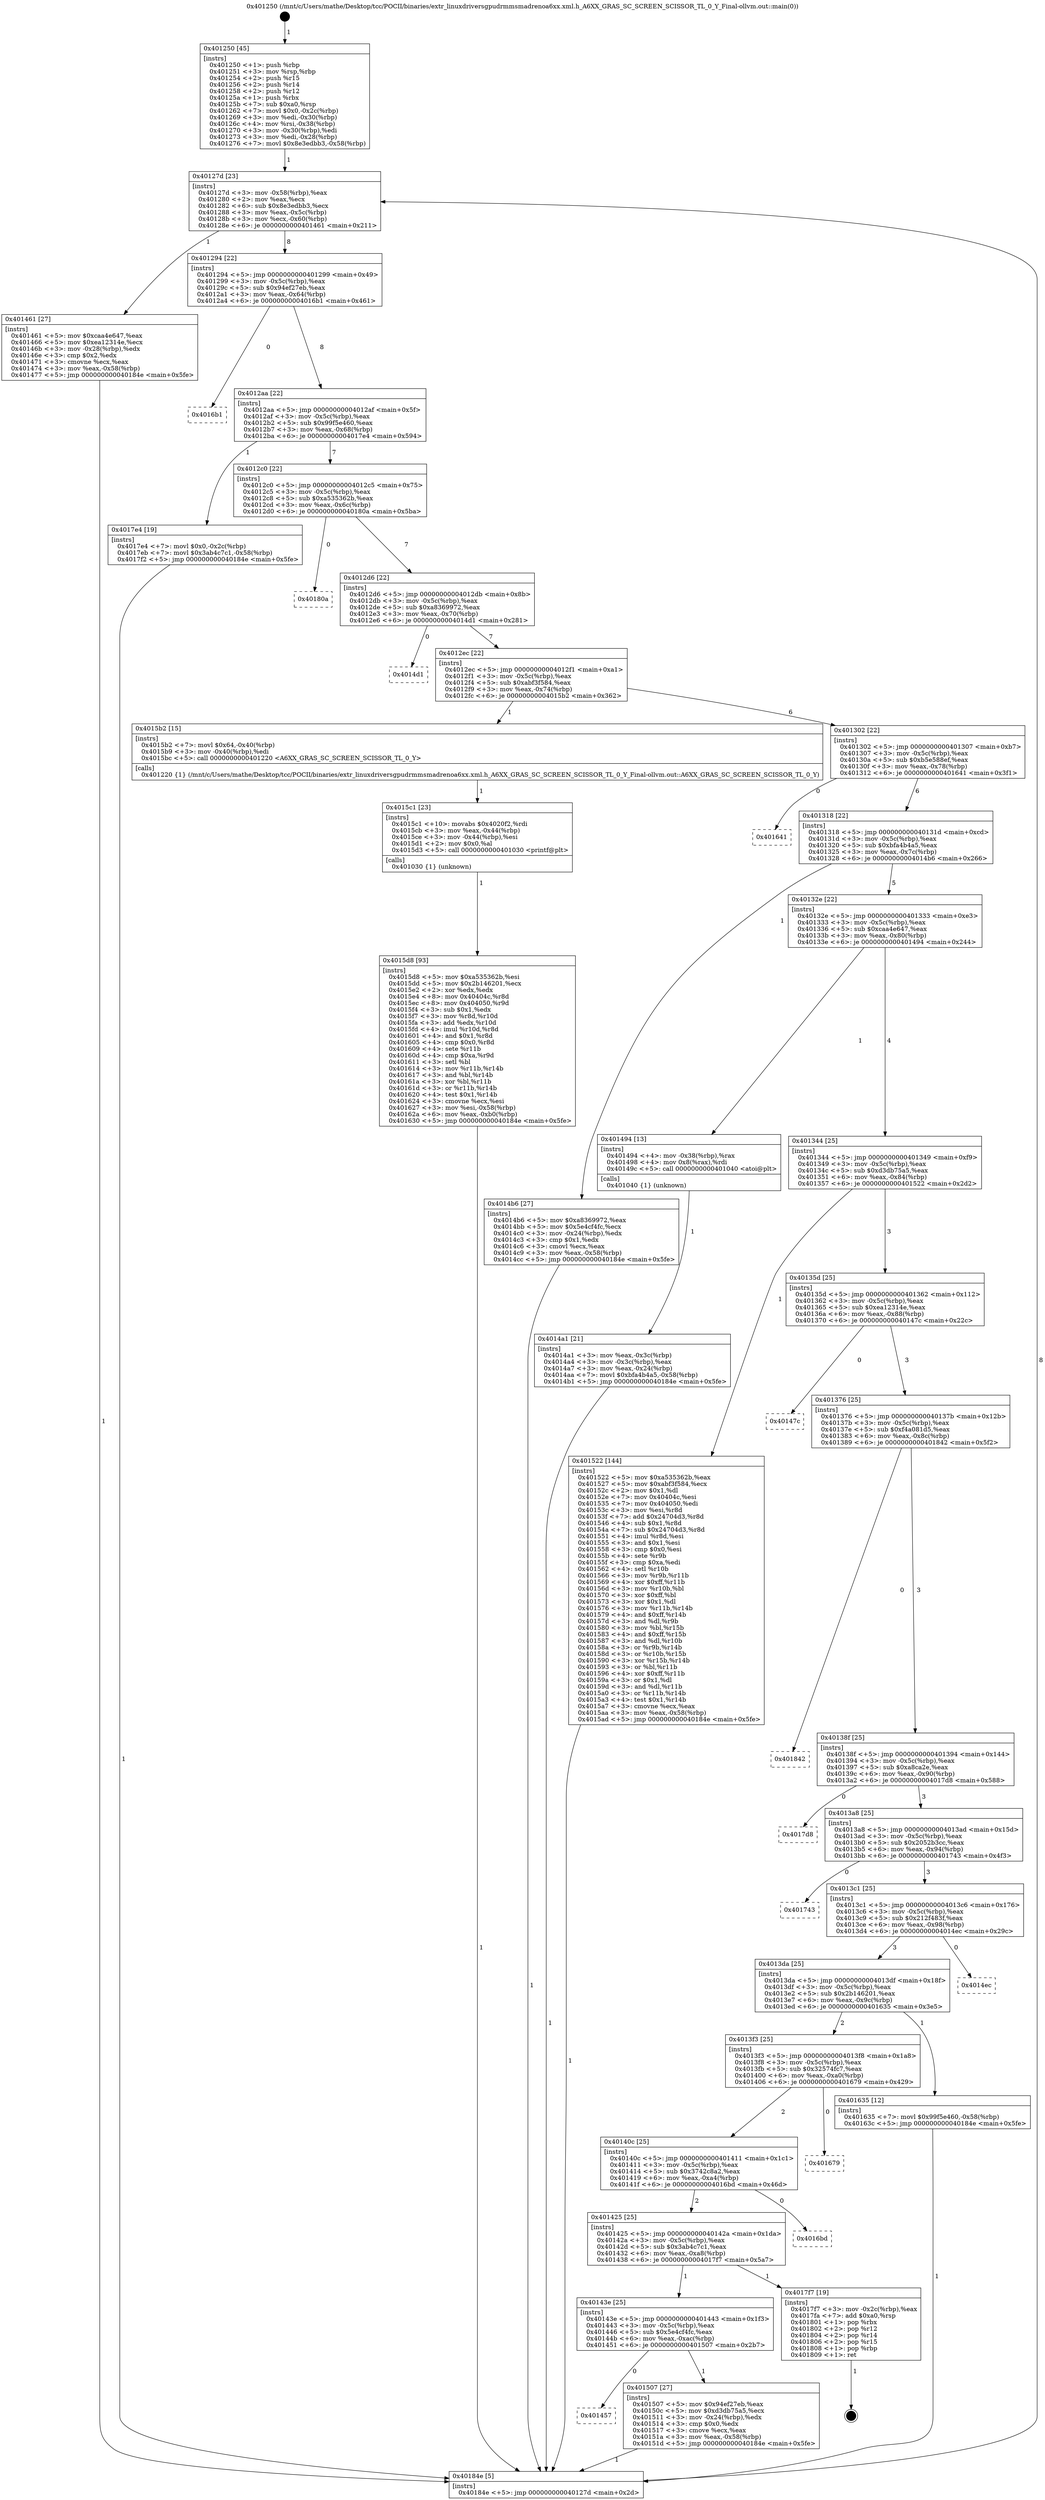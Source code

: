 digraph "0x401250" {
  label = "0x401250 (/mnt/c/Users/mathe/Desktop/tcc/POCII/binaries/extr_linuxdriversgpudrmmsmadrenoa6xx.xml.h_A6XX_GRAS_SC_SCREEN_SCISSOR_TL_0_Y_Final-ollvm.out::main(0))"
  labelloc = "t"
  node[shape=record]

  Entry [label="",width=0.3,height=0.3,shape=circle,fillcolor=black,style=filled]
  "0x40127d" [label="{
     0x40127d [23]\l
     | [instrs]\l
     &nbsp;&nbsp;0x40127d \<+3\>: mov -0x58(%rbp),%eax\l
     &nbsp;&nbsp;0x401280 \<+2\>: mov %eax,%ecx\l
     &nbsp;&nbsp;0x401282 \<+6\>: sub $0x8e3edbb3,%ecx\l
     &nbsp;&nbsp;0x401288 \<+3\>: mov %eax,-0x5c(%rbp)\l
     &nbsp;&nbsp;0x40128b \<+3\>: mov %ecx,-0x60(%rbp)\l
     &nbsp;&nbsp;0x40128e \<+6\>: je 0000000000401461 \<main+0x211\>\l
  }"]
  "0x401461" [label="{
     0x401461 [27]\l
     | [instrs]\l
     &nbsp;&nbsp;0x401461 \<+5\>: mov $0xcaa4e647,%eax\l
     &nbsp;&nbsp;0x401466 \<+5\>: mov $0xea12314e,%ecx\l
     &nbsp;&nbsp;0x40146b \<+3\>: mov -0x28(%rbp),%edx\l
     &nbsp;&nbsp;0x40146e \<+3\>: cmp $0x2,%edx\l
     &nbsp;&nbsp;0x401471 \<+3\>: cmovne %ecx,%eax\l
     &nbsp;&nbsp;0x401474 \<+3\>: mov %eax,-0x58(%rbp)\l
     &nbsp;&nbsp;0x401477 \<+5\>: jmp 000000000040184e \<main+0x5fe\>\l
  }"]
  "0x401294" [label="{
     0x401294 [22]\l
     | [instrs]\l
     &nbsp;&nbsp;0x401294 \<+5\>: jmp 0000000000401299 \<main+0x49\>\l
     &nbsp;&nbsp;0x401299 \<+3\>: mov -0x5c(%rbp),%eax\l
     &nbsp;&nbsp;0x40129c \<+5\>: sub $0x94ef27eb,%eax\l
     &nbsp;&nbsp;0x4012a1 \<+3\>: mov %eax,-0x64(%rbp)\l
     &nbsp;&nbsp;0x4012a4 \<+6\>: je 00000000004016b1 \<main+0x461\>\l
  }"]
  "0x40184e" [label="{
     0x40184e [5]\l
     | [instrs]\l
     &nbsp;&nbsp;0x40184e \<+5\>: jmp 000000000040127d \<main+0x2d\>\l
  }"]
  "0x401250" [label="{
     0x401250 [45]\l
     | [instrs]\l
     &nbsp;&nbsp;0x401250 \<+1\>: push %rbp\l
     &nbsp;&nbsp;0x401251 \<+3\>: mov %rsp,%rbp\l
     &nbsp;&nbsp;0x401254 \<+2\>: push %r15\l
     &nbsp;&nbsp;0x401256 \<+2\>: push %r14\l
     &nbsp;&nbsp;0x401258 \<+2\>: push %r12\l
     &nbsp;&nbsp;0x40125a \<+1\>: push %rbx\l
     &nbsp;&nbsp;0x40125b \<+7\>: sub $0xa0,%rsp\l
     &nbsp;&nbsp;0x401262 \<+7\>: movl $0x0,-0x2c(%rbp)\l
     &nbsp;&nbsp;0x401269 \<+3\>: mov %edi,-0x30(%rbp)\l
     &nbsp;&nbsp;0x40126c \<+4\>: mov %rsi,-0x38(%rbp)\l
     &nbsp;&nbsp;0x401270 \<+3\>: mov -0x30(%rbp),%edi\l
     &nbsp;&nbsp;0x401273 \<+3\>: mov %edi,-0x28(%rbp)\l
     &nbsp;&nbsp;0x401276 \<+7\>: movl $0x8e3edbb3,-0x58(%rbp)\l
  }"]
  Exit [label="",width=0.3,height=0.3,shape=circle,fillcolor=black,style=filled,peripheries=2]
  "0x4016b1" [label="{
     0x4016b1\l
  }", style=dashed]
  "0x4012aa" [label="{
     0x4012aa [22]\l
     | [instrs]\l
     &nbsp;&nbsp;0x4012aa \<+5\>: jmp 00000000004012af \<main+0x5f\>\l
     &nbsp;&nbsp;0x4012af \<+3\>: mov -0x5c(%rbp),%eax\l
     &nbsp;&nbsp;0x4012b2 \<+5\>: sub $0x99f5e460,%eax\l
     &nbsp;&nbsp;0x4012b7 \<+3\>: mov %eax,-0x68(%rbp)\l
     &nbsp;&nbsp;0x4012ba \<+6\>: je 00000000004017e4 \<main+0x594\>\l
  }"]
  "0x4015d8" [label="{
     0x4015d8 [93]\l
     | [instrs]\l
     &nbsp;&nbsp;0x4015d8 \<+5\>: mov $0xa535362b,%esi\l
     &nbsp;&nbsp;0x4015dd \<+5\>: mov $0x2b146201,%ecx\l
     &nbsp;&nbsp;0x4015e2 \<+2\>: xor %edx,%edx\l
     &nbsp;&nbsp;0x4015e4 \<+8\>: mov 0x40404c,%r8d\l
     &nbsp;&nbsp;0x4015ec \<+8\>: mov 0x404050,%r9d\l
     &nbsp;&nbsp;0x4015f4 \<+3\>: sub $0x1,%edx\l
     &nbsp;&nbsp;0x4015f7 \<+3\>: mov %r8d,%r10d\l
     &nbsp;&nbsp;0x4015fa \<+3\>: add %edx,%r10d\l
     &nbsp;&nbsp;0x4015fd \<+4\>: imul %r10d,%r8d\l
     &nbsp;&nbsp;0x401601 \<+4\>: and $0x1,%r8d\l
     &nbsp;&nbsp;0x401605 \<+4\>: cmp $0x0,%r8d\l
     &nbsp;&nbsp;0x401609 \<+4\>: sete %r11b\l
     &nbsp;&nbsp;0x40160d \<+4\>: cmp $0xa,%r9d\l
     &nbsp;&nbsp;0x401611 \<+3\>: setl %bl\l
     &nbsp;&nbsp;0x401614 \<+3\>: mov %r11b,%r14b\l
     &nbsp;&nbsp;0x401617 \<+3\>: and %bl,%r14b\l
     &nbsp;&nbsp;0x40161a \<+3\>: xor %bl,%r11b\l
     &nbsp;&nbsp;0x40161d \<+3\>: or %r11b,%r14b\l
     &nbsp;&nbsp;0x401620 \<+4\>: test $0x1,%r14b\l
     &nbsp;&nbsp;0x401624 \<+3\>: cmovne %ecx,%esi\l
     &nbsp;&nbsp;0x401627 \<+3\>: mov %esi,-0x58(%rbp)\l
     &nbsp;&nbsp;0x40162a \<+6\>: mov %eax,-0xb0(%rbp)\l
     &nbsp;&nbsp;0x401630 \<+5\>: jmp 000000000040184e \<main+0x5fe\>\l
  }"]
  "0x4017e4" [label="{
     0x4017e4 [19]\l
     | [instrs]\l
     &nbsp;&nbsp;0x4017e4 \<+7\>: movl $0x0,-0x2c(%rbp)\l
     &nbsp;&nbsp;0x4017eb \<+7\>: movl $0x3ab4c7c1,-0x58(%rbp)\l
     &nbsp;&nbsp;0x4017f2 \<+5\>: jmp 000000000040184e \<main+0x5fe\>\l
  }"]
  "0x4012c0" [label="{
     0x4012c0 [22]\l
     | [instrs]\l
     &nbsp;&nbsp;0x4012c0 \<+5\>: jmp 00000000004012c5 \<main+0x75\>\l
     &nbsp;&nbsp;0x4012c5 \<+3\>: mov -0x5c(%rbp),%eax\l
     &nbsp;&nbsp;0x4012c8 \<+5\>: sub $0xa535362b,%eax\l
     &nbsp;&nbsp;0x4012cd \<+3\>: mov %eax,-0x6c(%rbp)\l
     &nbsp;&nbsp;0x4012d0 \<+6\>: je 000000000040180a \<main+0x5ba\>\l
  }"]
  "0x4015c1" [label="{
     0x4015c1 [23]\l
     | [instrs]\l
     &nbsp;&nbsp;0x4015c1 \<+10\>: movabs $0x4020f2,%rdi\l
     &nbsp;&nbsp;0x4015cb \<+3\>: mov %eax,-0x44(%rbp)\l
     &nbsp;&nbsp;0x4015ce \<+3\>: mov -0x44(%rbp),%esi\l
     &nbsp;&nbsp;0x4015d1 \<+2\>: mov $0x0,%al\l
     &nbsp;&nbsp;0x4015d3 \<+5\>: call 0000000000401030 \<printf@plt\>\l
     | [calls]\l
     &nbsp;&nbsp;0x401030 \{1\} (unknown)\l
  }"]
  "0x40180a" [label="{
     0x40180a\l
  }", style=dashed]
  "0x4012d6" [label="{
     0x4012d6 [22]\l
     | [instrs]\l
     &nbsp;&nbsp;0x4012d6 \<+5\>: jmp 00000000004012db \<main+0x8b\>\l
     &nbsp;&nbsp;0x4012db \<+3\>: mov -0x5c(%rbp),%eax\l
     &nbsp;&nbsp;0x4012de \<+5\>: sub $0xa8369972,%eax\l
     &nbsp;&nbsp;0x4012e3 \<+3\>: mov %eax,-0x70(%rbp)\l
     &nbsp;&nbsp;0x4012e6 \<+6\>: je 00000000004014d1 \<main+0x281\>\l
  }"]
  "0x401457" [label="{
     0x401457\l
  }", style=dashed]
  "0x4014d1" [label="{
     0x4014d1\l
  }", style=dashed]
  "0x4012ec" [label="{
     0x4012ec [22]\l
     | [instrs]\l
     &nbsp;&nbsp;0x4012ec \<+5\>: jmp 00000000004012f1 \<main+0xa1\>\l
     &nbsp;&nbsp;0x4012f1 \<+3\>: mov -0x5c(%rbp),%eax\l
     &nbsp;&nbsp;0x4012f4 \<+5\>: sub $0xabf3f584,%eax\l
     &nbsp;&nbsp;0x4012f9 \<+3\>: mov %eax,-0x74(%rbp)\l
     &nbsp;&nbsp;0x4012fc \<+6\>: je 00000000004015b2 \<main+0x362\>\l
  }"]
  "0x401507" [label="{
     0x401507 [27]\l
     | [instrs]\l
     &nbsp;&nbsp;0x401507 \<+5\>: mov $0x94ef27eb,%eax\l
     &nbsp;&nbsp;0x40150c \<+5\>: mov $0xd3db75a5,%ecx\l
     &nbsp;&nbsp;0x401511 \<+3\>: mov -0x24(%rbp),%edx\l
     &nbsp;&nbsp;0x401514 \<+3\>: cmp $0x0,%edx\l
     &nbsp;&nbsp;0x401517 \<+3\>: cmove %ecx,%eax\l
     &nbsp;&nbsp;0x40151a \<+3\>: mov %eax,-0x58(%rbp)\l
     &nbsp;&nbsp;0x40151d \<+5\>: jmp 000000000040184e \<main+0x5fe\>\l
  }"]
  "0x4015b2" [label="{
     0x4015b2 [15]\l
     | [instrs]\l
     &nbsp;&nbsp;0x4015b2 \<+7\>: movl $0x64,-0x40(%rbp)\l
     &nbsp;&nbsp;0x4015b9 \<+3\>: mov -0x40(%rbp),%edi\l
     &nbsp;&nbsp;0x4015bc \<+5\>: call 0000000000401220 \<A6XX_GRAS_SC_SCREEN_SCISSOR_TL_0_Y\>\l
     | [calls]\l
     &nbsp;&nbsp;0x401220 \{1\} (/mnt/c/Users/mathe/Desktop/tcc/POCII/binaries/extr_linuxdriversgpudrmmsmadrenoa6xx.xml.h_A6XX_GRAS_SC_SCREEN_SCISSOR_TL_0_Y_Final-ollvm.out::A6XX_GRAS_SC_SCREEN_SCISSOR_TL_0_Y)\l
  }"]
  "0x401302" [label="{
     0x401302 [22]\l
     | [instrs]\l
     &nbsp;&nbsp;0x401302 \<+5\>: jmp 0000000000401307 \<main+0xb7\>\l
     &nbsp;&nbsp;0x401307 \<+3\>: mov -0x5c(%rbp),%eax\l
     &nbsp;&nbsp;0x40130a \<+5\>: sub $0xb5e588ef,%eax\l
     &nbsp;&nbsp;0x40130f \<+3\>: mov %eax,-0x78(%rbp)\l
     &nbsp;&nbsp;0x401312 \<+6\>: je 0000000000401641 \<main+0x3f1\>\l
  }"]
  "0x40143e" [label="{
     0x40143e [25]\l
     | [instrs]\l
     &nbsp;&nbsp;0x40143e \<+5\>: jmp 0000000000401443 \<main+0x1f3\>\l
     &nbsp;&nbsp;0x401443 \<+3\>: mov -0x5c(%rbp),%eax\l
     &nbsp;&nbsp;0x401446 \<+5\>: sub $0x5e4cf4fc,%eax\l
     &nbsp;&nbsp;0x40144b \<+6\>: mov %eax,-0xac(%rbp)\l
     &nbsp;&nbsp;0x401451 \<+6\>: je 0000000000401507 \<main+0x2b7\>\l
  }"]
  "0x401641" [label="{
     0x401641\l
  }", style=dashed]
  "0x401318" [label="{
     0x401318 [22]\l
     | [instrs]\l
     &nbsp;&nbsp;0x401318 \<+5\>: jmp 000000000040131d \<main+0xcd\>\l
     &nbsp;&nbsp;0x40131d \<+3\>: mov -0x5c(%rbp),%eax\l
     &nbsp;&nbsp;0x401320 \<+5\>: sub $0xbfa4b4a5,%eax\l
     &nbsp;&nbsp;0x401325 \<+3\>: mov %eax,-0x7c(%rbp)\l
     &nbsp;&nbsp;0x401328 \<+6\>: je 00000000004014b6 \<main+0x266\>\l
  }"]
  "0x4017f7" [label="{
     0x4017f7 [19]\l
     | [instrs]\l
     &nbsp;&nbsp;0x4017f7 \<+3\>: mov -0x2c(%rbp),%eax\l
     &nbsp;&nbsp;0x4017fa \<+7\>: add $0xa0,%rsp\l
     &nbsp;&nbsp;0x401801 \<+1\>: pop %rbx\l
     &nbsp;&nbsp;0x401802 \<+2\>: pop %r12\l
     &nbsp;&nbsp;0x401804 \<+2\>: pop %r14\l
     &nbsp;&nbsp;0x401806 \<+2\>: pop %r15\l
     &nbsp;&nbsp;0x401808 \<+1\>: pop %rbp\l
     &nbsp;&nbsp;0x401809 \<+1\>: ret\l
  }"]
  "0x4014b6" [label="{
     0x4014b6 [27]\l
     | [instrs]\l
     &nbsp;&nbsp;0x4014b6 \<+5\>: mov $0xa8369972,%eax\l
     &nbsp;&nbsp;0x4014bb \<+5\>: mov $0x5e4cf4fc,%ecx\l
     &nbsp;&nbsp;0x4014c0 \<+3\>: mov -0x24(%rbp),%edx\l
     &nbsp;&nbsp;0x4014c3 \<+3\>: cmp $0x1,%edx\l
     &nbsp;&nbsp;0x4014c6 \<+3\>: cmovl %ecx,%eax\l
     &nbsp;&nbsp;0x4014c9 \<+3\>: mov %eax,-0x58(%rbp)\l
     &nbsp;&nbsp;0x4014cc \<+5\>: jmp 000000000040184e \<main+0x5fe\>\l
  }"]
  "0x40132e" [label="{
     0x40132e [22]\l
     | [instrs]\l
     &nbsp;&nbsp;0x40132e \<+5\>: jmp 0000000000401333 \<main+0xe3\>\l
     &nbsp;&nbsp;0x401333 \<+3\>: mov -0x5c(%rbp),%eax\l
     &nbsp;&nbsp;0x401336 \<+5\>: sub $0xcaa4e647,%eax\l
     &nbsp;&nbsp;0x40133b \<+3\>: mov %eax,-0x80(%rbp)\l
     &nbsp;&nbsp;0x40133e \<+6\>: je 0000000000401494 \<main+0x244\>\l
  }"]
  "0x401425" [label="{
     0x401425 [25]\l
     | [instrs]\l
     &nbsp;&nbsp;0x401425 \<+5\>: jmp 000000000040142a \<main+0x1da\>\l
     &nbsp;&nbsp;0x40142a \<+3\>: mov -0x5c(%rbp),%eax\l
     &nbsp;&nbsp;0x40142d \<+5\>: sub $0x3ab4c7c1,%eax\l
     &nbsp;&nbsp;0x401432 \<+6\>: mov %eax,-0xa8(%rbp)\l
     &nbsp;&nbsp;0x401438 \<+6\>: je 00000000004017f7 \<main+0x5a7\>\l
  }"]
  "0x401494" [label="{
     0x401494 [13]\l
     | [instrs]\l
     &nbsp;&nbsp;0x401494 \<+4\>: mov -0x38(%rbp),%rax\l
     &nbsp;&nbsp;0x401498 \<+4\>: mov 0x8(%rax),%rdi\l
     &nbsp;&nbsp;0x40149c \<+5\>: call 0000000000401040 \<atoi@plt\>\l
     | [calls]\l
     &nbsp;&nbsp;0x401040 \{1\} (unknown)\l
  }"]
  "0x401344" [label="{
     0x401344 [25]\l
     | [instrs]\l
     &nbsp;&nbsp;0x401344 \<+5\>: jmp 0000000000401349 \<main+0xf9\>\l
     &nbsp;&nbsp;0x401349 \<+3\>: mov -0x5c(%rbp),%eax\l
     &nbsp;&nbsp;0x40134c \<+5\>: sub $0xd3db75a5,%eax\l
     &nbsp;&nbsp;0x401351 \<+6\>: mov %eax,-0x84(%rbp)\l
     &nbsp;&nbsp;0x401357 \<+6\>: je 0000000000401522 \<main+0x2d2\>\l
  }"]
  "0x4014a1" [label="{
     0x4014a1 [21]\l
     | [instrs]\l
     &nbsp;&nbsp;0x4014a1 \<+3\>: mov %eax,-0x3c(%rbp)\l
     &nbsp;&nbsp;0x4014a4 \<+3\>: mov -0x3c(%rbp),%eax\l
     &nbsp;&nbsp;0x4014a7 \<+3\>: mov %eax,-0x24(%rbp)\l
     &nbsp;&nbsp;0x4014aa \<+7\>: movl $0xbfa4b4a5,-0x58(%rbp)\l
     &nbsp;&nbsp;0x4014b1 \<+5\>: jmp 000000000040184e \<main+0x5fe\>\l
  }"]
  "0x4016bd" [label="{
     0x4016bd\l
  }", style=dashed]
  "0x401522" [label="{
     0x401522 [144]\l
     | [instrs]\l
     &nbsp;&nbsp;0x401522 \<+5\>: mov $0xa535362b,%eax\l
     &nbsp;&nbsp;0x401527 \<+5\>: mov $0xabf3f584,%ecx\l
     &nbsp;&nbsp;0x40152c \<+2\>: mov $0x1,%dl\l
     &nbsp;&nbsp;0x40152e \<+7\>: mov 0x40404c,%esi\l
     &nbsp;&nbsp;0x401535 \<+7\>: mov 0x404050,%edi\l
     &nbsp;&nbsp;0x40153c \<+3\>: mov %esi,%r8d\l
     &nbsp;&nbsp;0x40153f \<+7\>: add $0x24704d3,%r8d\l
     &nbsp;&nbsp;0x401546 \<+4\>: sub $0x1,%r8d\l
     &nbsp;&nbsp;0x40154a \<+7\>: sub $0x24704d3,%r8d\l
     &nbsp;&nbsp;0x401551 \<+4\>: imul %r8d,%esi\l
     &nbsp;&nbsp;0x401555 \<+3\>: and $0x1,%esi\l
     &nbsp;&nbsp;0x401558 \<+3\>: cmp $0x0,%esi\l
     &nbsp;&nbsp;0x40155b \<+4\>: sete %r9b\l
     &nbsp;&nbsp;0x40155f \<+3\>: cmp $0xa,%edi\l
     &nbsp;&nbsp;0x401562 \<+4\>: setl %r10b\l
     &nbsp;&nbsp;0x401566 \<+3\>: mov %r9b,%r11b\l
     &nbsp;&nbsp;0x401569 \<+4\>: xor $0xff,%r11b\l
     &nbsp;&nbsp;0x40156d \<+3\>: mov %r10b,%bl\l
     &nbsp;&nbsp;0x401570 \<+3\>: xor $0xff,%bl\l
     &nbsp;&nbsp;0x401573 \<+3\>: xor $0x1,%dl\l
     &nbsp;&nbsp;0x401576 \<+3\>: mov %r11b,%r14b\l
     &nbsp;&nbsp;0x401579 \<+4\>: and $0xff,%r14b\l
     &nbsp;&nbsp;0x40157d \<+3\>: and %dl,%r9b\l
     &nbsp;&nbsp;0x401580 \<+3\>: mov %bl,%r15b\l
     &nbsp;&nbsp;0x401583 \<+4\>: and $0xff,%r15b\l
     &nbsp;&nbsp;0x401587 \<+3\>: and %dl,%r10b\l
     &nbsp;&nbsp;0x40158a \<+3\>: or %r9b,%r14b\l
     &nbsp;&nbsp;0x40158d \<+3\>: or %r10b,%r15b\l
     &nbsp;&nbsp;0x401590 \<+3\>: xor %r15b,%r14b\l
     &nbsp;&nbsp;0x401593 \<+3\>: or %bl,%r11b\l
     &nbsp;&nbsp;0x401596 \<+4\>: xor $0xff,%r11b\l
     &nbsp;&nbsp;0x40159a \<+3\>: or $0x1,%dl\l
     &nbsp;&nbsp;0x40159d \<+3\>: and %dl,%r11b\l
     &nbsp;&nbsp;0x4015a0 \<+3\>: or %r11b,%r14b\l
     &nbsp;&nbsp;0x4015a3 \<+4\>: test $0x1,%r14b\l
     &nbsp;&nbsp;0x4015a7 \<+3\>: cmovne %ecx,%eax\l
     &nbsp;&nbsp;0x4015aa \<+3\>: mov %eax,-0x58(%rbp)\l
     &nbsp;&nbsp;0x4015ad \<+5\>: jmp 000000000040184e \<main+0x5fe\>\l
  }"]
  "0x40135d" [label="{
     0x40135d [25]\l
     | [instrs]\l
     &nbsp;&nbsp;0x40135d \<+5\>: jmp 0000000000401362 \<main+0x112\>\l
     &nbsp;&nbsp;0x401362 \<+3\>: mov -0x5c(%rbp),%eax\l
     &nbsp;&nbsp;0x401365 \<+5\>: sub $0xea12314e,%eax\l
     &nbsp;&nbsp;0x40136a \<+6\>: mov %eax,-0x88(%rbp)\l
     &nbsp;&nbsp;0x401370 \<+6\>: je 000000000040147c \<main+0x22c\>\l
  }"]
  "0x40140c" [label="{
     0x40140c [25]\l
     | [instrs]\l
     &nbsp;&nbsp;0x40140c \<+5\>: jmp 0000000000401411 \<main+0x1c1\>\l
     &nbsp;&nbsp;0x401411 \<+3\>: mov -0x5c(%rbp),%eax\l
     &nbsp;&nbsp;0x401414 \<+5\>: sub $0x3742c8a2,%eax\l
     &nbsp;&nbsp;0x401419 \<+6\>: mov %eax,-0xa4(%rbp)\l
     &nbsp;&nbsp;0x40141f \<+6\>: je 00000000004016bd \<main+0x46d\>\l
  }"]
  "0x40147c" [label="{
     0x40147c\l
  }", style=dashed]
  "0x401376" [label="{
     0x401376 [25]\l
     | [instrs]\l
     &nbsp;&nbsp;0x401376 \<+5\>: jmp 000000000040137b \<main+0x12b\>\l
     &nbsp;&nbsp;0x40137b \<+3\>: mov -0x5c(%rbp),%eax\l
     &nbsp;&nbsp;0x40137e \<+5\>: sub $0xf4a081d5,%eax\l
     &nbsp;&nbsp;0x401383 \<+6\>: mov %eax,-0x8c(%rbp)\l
     &nbsp;&nbsp;0x401389 \<+6\>: je 0000000000401842 \<main+0x5f2\>\l
  }"]
  "0x401679" [label="{
     0x401679\l
  }", style=dashed]
  "0x401842" [label="{
     0x401842\l
  }", style=dashed]
  "0x40138f" [label="{
     0x40138f [25]\l
     | [instrs]\l
     &nbsp;&nbsp;0x40138f \<+5\>: jmp 0000000000401394 \<main+0x144\>\l
     &nbsp;&nbsp;0x401394 \<+3\>: mov -0x5c(%rbp),%eax\l
     &nbsp;&nbsp;0x401397 \<+5\>: sub $0xa8ca2e,%eax\l
     &nbsp;&nbsp;0x40139c \<+6\>: mov %eax,-0x90(%rbp)\l
     &nbsp;&nbsp;0x4013a2 \<+6\>: je 00000000004017d8 \<main+0x588\>\l
  }"]
  "0x4013f3" [label="{
     0x4013f3 [25]\l
     | [instrs]\l
     &nbsp;&nbsp;0x4013f3 \<+5\>: jmp 00000000004013f8 \<main+0x1a8\>\l
     &nbsp;&nbsp;0x4013f8 \<+3\>: mov -0x5c(%rbp),%eax\l
     &nbsp;&nbsp;0x4013fb \<+5\>: sub $0x32574fc7,%eax\l
     &nbsp;&nbsp;0x401400 \<+6\>: mov %eax,-0xa0(%rbp)\l
     &nbsp;&nbsp;0x401406 \<+6\>: je 0000000000401679 \<main+0x429\>\l
  }"]
  "0x4017d8" [label="{
     0x4017d8\l
  }", style=dashed]
  "0x4013a8" [label="{
     0x4013a8 [25]\l
     | [instrs]\l
     &nbsp;&nbsp;0x4013a8 \<+5\>: jmp 00000000004013ad \<main+0x15d\>\l
     &nbsp;&nbsp;0x4013ad \<+3\>: mov -0x5c(%rbp),%eax\l
     &nbsp;&nbsp;0x4013b0 \<+5\>: sub $0x2052b3cc,%eax\l
     &nbsp;&nbsp;0x4013b5 \<+6\>: mov %eax,-0x94(%rbp)\l
     &nbsp;&nbsp;0x4013bb \<+6\>: je 0000000000401743 \<main+0x4f3\>\l
  }"]
  "0x401635" [label="{
     0x401635 [12]\l
     | [instrs]\l
     &nbsp;&nbsp;0x401635 \<+7\>: movl $0x99f5e460,-0x58(%rbp)\l
     &nbsp;&nbsp;0x40163c \<+5\>: jmp 000000000040184e \<main+0x5fe\>\l
  }"]
  "0x401743" [label="{
     0x401743\l
  }", style=dashed]
  "0x4013c1" [label="{
     0x4013c1 [25]\l
     | [instrs]\l
     &nbsp;&nbsp;0x4013c1 \<+5\>: jmp 00000000004013c6 \<main+0x176\>\l
     &nbsp;&nbsp;0x4013c6 \<+3\>: mov -0x5c(%rbp),%eax\l
     &nbsp;&nbsp;0x4013c9 \<+5\>: sub $0x212f483f,%eax\l
     &nbsp;&nbsp;0x4013ce \<+6\>: mov %eax,-0x98(%rbp)\l
     &nbsp;&nbsp;0x4013d4 \<+6\>: je 00000000004014ec \<main+0x29c\>\l
  }"]
  "0x4013da" [label="{
     0x4013da [25]\l
     | [instrs]\l
     &nbsp;&nbsp;0x4013da \<+5\>: jmp 00000000004013df \<main+0x18f\>\l
     &nbsp;&nbsp;0x4013df \<+3\>: mov -0x5c(%rbp),%eax\l
     &nbsp;&nbsp;0x4013e2 \<+5\>: sub $0x2b146201,%eax\l
     &nbsp;&nbsp;0x4013e7 \<+6\>: mov %eax,-0x9c(%rbp)\l
     &nbsp;&nbsp;0x4013ed \<+6\>: je 0000000000401635 \<main+0x3e5\>\l
  }"]
  "0x4014ec" [label="{
     0x4014ec\l
  }", style=dashed]
  Entry -> "0x401250" [label=" 1"]
  "0x40127d" -> "0x401461" [label=" 1"]
  "0x40127d" -> "0x401294" [label=" 8"]
  "0x401461" -> "0x40184e" [label=" 1"]
  "0x401250" -> "0x40127d" [label=" 1"]
  "0x40184e" -> "0x40127d" [label=" 8"]
  "0x4017f7" -> Exit [label=" 1"]
  "0x401294" -> "0x4016b1" [label=" 0"]
  "0x401294" -> "0x4012aa" [label=" 8"]
  "0x4017e4" -> "0x40184e" [label=" 1"]
  "0x4012aa" -> "0x4017e4" [label=" 1"]
  "0x4012aa" -> "0x4012c0" [label=" 7"]
  "0x401635" -> "0x40184e" [label=" 1"]
  "0x4012c0" -> "0x40180a" [label=" 0"]
  "0x4012c0" -> "0x4012d6" [label=" 7"]
  "0x4015d8" -> "0x40184e" [label=" 1"]
  "0x4012d6" -> "0x4014d1" [label=" 0"]
  "0x4012d6" -> "0x4012ec" [label=" 7"]
  "0x4015c1" -> "0x4015d8" [label=" 1"]
  "0x4012ec" -> "0x4015b2" [label=" 1"]
  "0x4012ec" -> "0x401302" [label=" 6"]
  "0x4015b2" -> "0x4015c1" [label=" 1"]
  "0x401302" -> "0x401641" [label=" 0"]
  "0x401302" -> "0x401318" [label=" 6"]
  "0x401507" -> "0x40184e" [label=" 1"]
  "0x401318" -> "0x4014b6" [label=" 1"]
  "0x401318" -> "0x40132e" [label=" 5"]
  "0x40143e" -> "0x401457" [label=" 0"]
  "0x40132e" -> "0x401494" [label=" 1"]
  "0x40132e" -> "0x401344" [label=" 4"]
  "0x401494" -> "0x4014a1" [label=" 1"]
  "0x4014a1" -> "0x40184e" [label=" 1"]
  "0x4014b6" -> "0x40184e" [label=" 1"]
  "0x401522" -> "0x40184e" [label=" 1"]
  "0x401344" -> "0x401522" [label=" 1"]
  "0x401344" -> "0x40135d" [label=" 3"]
  "0x401425" -> "0x40143e" [label=" 1"]
  "0x40135d" -> "0x40147c" [label=" 0"]
  "0x40135d" -> "0x401376" [label=" 3"]
  "0x40143e" -> "0x401507" [label=" 1"]
  "0x401376" -> "0x401842" [label=" 0"]
  "0x401376" -> "0x40138f" [label=" 3"]
  "0x40140c" -> "0x401425" [label=" 2"]
  "0x40138f" -> "0x4017d8" [label=" 0"]
  "0x40138f" -> "0x4013a8" [label=" 3"]
  "0x401425" -> "0x4017f7" [label=" 1"]
  "0x4013a8" -> "0x401743" [label=" 0"]
  "0x4013a8" -> "0x4013c1" [label=" 3"]
  "0x4013f3" -> "0x40140c" [label=" 2"]
  "0x4013c1" -> "0x4014ec" [label=" 0"]
  "0x4013c1" -> "0x4013da" [label=" 3"]
  "0x4013f3" -> "0x401679" [label=" 0"]
  "0x4013da" -> "0x401635" [label=" 1"]
  "0x4013da" -> "0x4013f3" [label=" 2"]
  "0x40140c" -> "0x4016bd" [label=" 0"]
}
